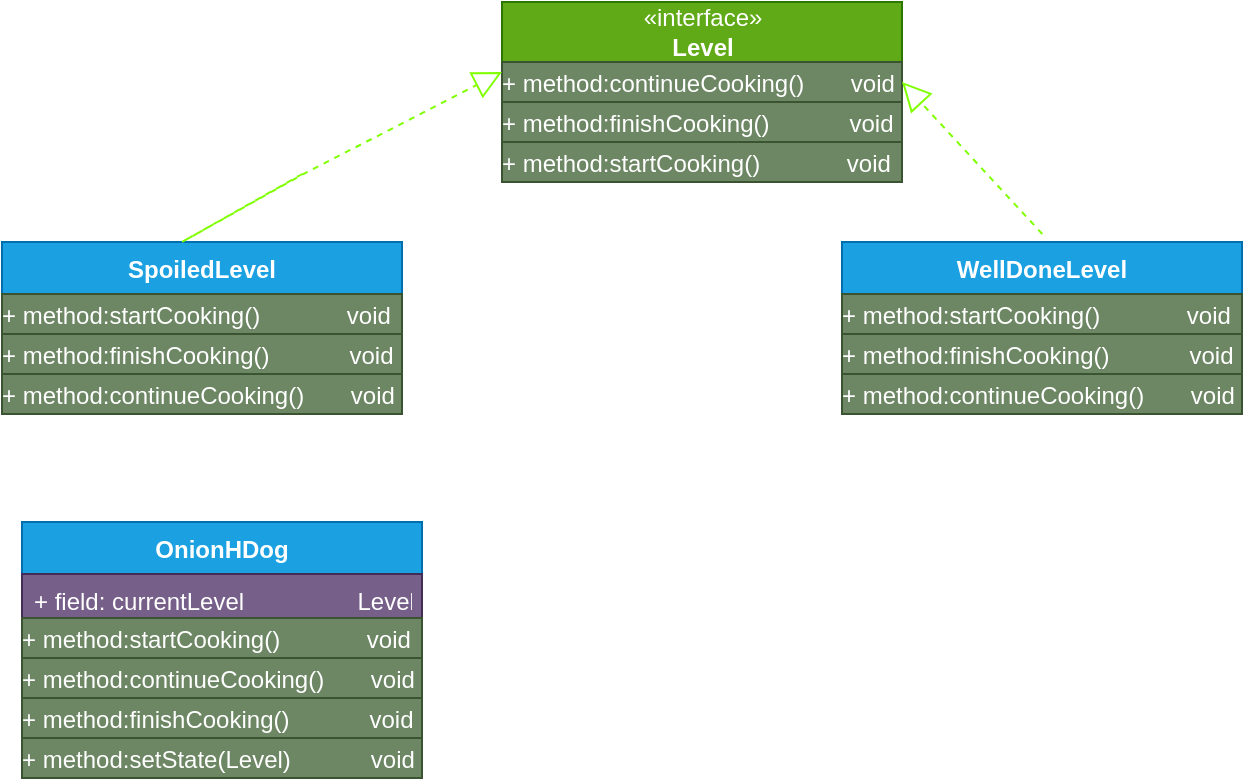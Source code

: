 <mxfile version="20.5.3" type="embed"><diagram id="yj2_FsNJsZjDtDr8uL98" name="Page-1"><mxGraphModel dx="664" dy="563" grid="1" gridSize="10" guides="1" tooltips="1" connect="1" arrows="1" fold="1" page="1" pageScale="1" pageWidth="850" pageHeight="1100" math="0" shadow="0"><root><mxCell id="0"/><mxCell id="1" parent="0"/><mxCell id="12" value="«interface»&lt;br&gt;&lt;b&gt;Level&lt;/b&gt;" style="html=1;fillColor=#60a917;fontColor=#ffffff;strokeColor=#2D7600;" vertex="1" parent="1"><mxGeometry x="280" y="20" width="200" height="30" as="geometry"/></mxCell><mxCell id="13" value="&lt;p style=&quot;margin: 4px 0px 0px;&quot;&gt;+ method:continueCooking()&amp;nbsp; &amp;nbsp; &amp;nbsp; &amp;nbsp;void&lt;br&gt;&lt;br&gt;&lt;/p&gt;" style="verticalAlign=top;align=left;overflow=fill;fontSize=12;fontFamily=Helvetica;html=1;fillColor=#6d8764;fontColor=#ffffff;strokeColor=#3A5431;" vertex="1" parent="1"><mxGeometry x="280" y="50" width="200" height="20" as="geometry"/></mxCell><mxCell id="14" value="SpoiledLevel" style="swimlane;fontStyle=1;align=center;verticalAlign=top;childLayout=stackLayout;horizontal=1;startSize=26;horizontalStack=0;resizeParent=1;resizeParentMax=0;resizeLast=0;collapsible=1;marginBottom=0;fillColor=#1ba1e2;fontColor=#ffffff;strokeColor=#006EAF;" vertex="1" parent="1"><mxGeometry x="30" y="140" width="200" height="46" as="geometry"/></mxCell><mxCell id="22" value="&lt;p style=&quot;margin: 4px 0px 0px;&quot;&gt;+ method:startCooking()&amp;nbsp; &amp;nbsp; &amp;nbsp; &amp;nbsp; &amp;nbsp; &amp;nbsp; &amp;nbsp;void&lt;br&gt;&lt;br&gt;&lt;/p&gt;" style="verticalAlign=top;align=left;overflow=fill;fontSize=12;fontFamily=Helvetica;html=1;fillColor=#6d8764;fontColor=#ffffff;strokeColor=#3A5431;" vertex="1" parent="14"><mxGeometry y="26" width="200" height="20" as="geometry"/></mxCell><mxCell id="17" value="WellDoneLevel" style="swimlane;fontStyle=1;align=center;verticalAlign=top;childLayout=stackLayout;horizontal=1;startSize=26;horizontalStack=0;resizeParent=1;resizeParentMax=0;resizeLast=0;collapsible=1;marginBottom=0;fillColor=#1ba1e2;fontColor=#ffffff;strokeColor=#006EAF;" vertex="1" parent="1"><mxGeometry x="450" y="140" width="200" height="52" as="geometry"/></mxCell><mxCell id="23" value="&lt;p style=&quot;margin: 4px 0px 0px;&quot;&gt;+ method:startCooking()&amp;nbsp; &amp;nbsp; &amp;nbsp; &amp;nbsp; &amp;nbsp; &amp;nbsp; &amp;nbsp;void&lt;br&gt;&lt;br&gt;&lt;/p&gt;" style="verticalAlign=top;align=left;overflow=fill;fontSize=12;fontFamily=Helvetica;html=1;fillColor=#6d8764;fontColor=#ffffff;strokeColor=#3A5431;" vertex="1" parent="17"><mxGeometry y="26" width="200" height="26" as="geometry"/></mxCell><mxCell id="20" value="&lt;p style=&quot;margin: 4px 0px 0px;&quot;&gt;+ method:finishCooking()&amp;nbsp; &amp;nbsp; &amp;nbsp; &amp;nbsp; &amp;nbsp; &amp;nbsp; void&lt;br&gt;&lt;br&gt;&lt;/p&gt;" style="verticalAlign=top;align=left;overflow=fill;fontSize=12;fontFamily=Helvetica;html=1;fillColor=#6d8764;fontColor=#ffffff;strokeColor=#3A5431;" vertex="1" parent="1"><mxGeometry x="280" y="70" width="200" height="20" as="geometry"/></mxCell><mxCell id="21" value="&lt;p style=&quot;margin: 4px 0px 0px;&quot;&gt;+ method:startCooking()&amp;nbsp; &amp;nbsp; &amp;nbsp; &amp;nbsp; &amp;nbsp; &amp;nbsp; &amp;nbsp;void&lt;br&gt;&lt;br&gt;&lt;/p&gt;" style="verticalAlign=top;align=left;overflow=fill;fontSize=12;fontFamily=Helvetica;html=1;fillColor=#6d8764;fontColor=#ffffff;strokeColor=#3A5431;" vertex="1" parent="1"><mxGeometry x="280" y="90" width="200" height="20" as="geometry"/></mxCell><mxCell id="24" value="&lt;p style=&quot;margin: 4px 0px 0px;&quot;&gt;+ method:finishCooking()&amp;nbsp; &amp;nbsp; &amp;nbsp; &amp;nbsp; &amp;nbsp; &amp;nbsp; void&lt;br&gt;&lt;br&gt;&lt;/p&gt;" style="verticalAlign=top;align=left;overflow=fill;fontSize=12;fontFamily=Helvetica;html=1;fillColor=#6d8764;fontColor=#ffffff;strokeColor=#3A5431;" vertex="1" parent="1"><mxGeometry x="30" y="186" width="200" height="20" as="geometry"/></mxCell><mxCell id="25" value="&lt;p style=&quot;margin: 4px 0px 0px;&quot;&gt;+ method:continueCooking()&amp;nbsp; &amp;nbsp; &amp;nbsp; &amp;nbsp;void&lt;br&gt;&lt;br&gt;&lt;/p&gt;" style="verticalAlign=top;align=left;overflow=fill;fontSize=12;fontFamily=Helvetica;html=1;fillColor=#6d8764;fontColor=#ffffff;strokeColor=#3A5431;" vertex="1" parent="1"><mxGeometry x="30" y="206" width="200" height="20" as="geometry"/></mxCell><mxCell id="26" value="&lt;p style=&quot;margin: 4px 0px 0px;&quot;&gt;+ method:finishCooking()&amp;nbsp; &amp;nbsp; &amp;nbsp; &amp;nbsp; &amp;nbsp; &amp;nbsp; void&lt;br&gt;&lt;br&gt;&lt;/p&gt;" style="verticalAlign=top;align=left;overflow=fill;fontSize=12;fontFamily=Helvetica;html=1;fillColor=#6d8764;fontColor=#ffffff;strokeColor=#3A5431;" vertex="1" parent="1"><mxGeometry x="450" y="186" width="200" height="20" as="geometry"/></mxCell><mxCell id="27" value="&lt;p style=&quot;margin: 4px 0px 0px;&quot;&gt;+ method:continueCooking()&amp;nbsp; &amp;nbsp; &amp;nbsp; &amp;nbsp;void&lt;br&gt;&lt;br&gt;&lt;/p&gt;" style="verticalAlign=top;align=left;overflow=fill;fontSize=12;fontFamily=Helvetica;html=1;fillColor=#6d8764;fontColor=#ffffff;strokeColor=#3A5431;" vertex="1" parent="1"><mxGeometry x="450" y="206" width="200" height="20" as="geometry"/></mxCell><mxCell id="28" value="" style="endArrow=block;dashed=1;endFill=0;endSize=12;html=1;rounded=0;fillColor=#60a917;strokeColor=#80FF00;entryX=0;entryY=0.25;entryDx=0;entryDy=0;" edge="1" parent="1" target="13"><mxGeometry width="160" relative="1" as="geometry"><mxPoint x="180.14" y="106" as="sourcePoint"/><mxPoint x="231.18" y="80" as="targetPoint"/><Array as="points"><mxPoint x="120" y="140"/><mxPoint x="180" y="106.4"/></Array></mxGeometry></mxCell><mxCell id="29" value="" style="endArrow=block;dashed=1;endFill=0;endSize=12;html=1;rounded=0;fillColor=#60a917;strokeColor=#80FF00;" edge="1" parent="1"><mxGeometry width="160" relative="1" as="geometry"><mxPoint x="550.14" y="136" as="sourcePoint"/><mxPoint x="480" y="60" as="targetPoint"/><Array as="points"><mxPoint x="550" y="136.4"/></Array></mxGeometry></mxCell><mxCell id="33" value="OnionHDog" style="swimlane;fontStyle=1;align=center;verticalAlign=top;childLayout=stackLayout;horizontal=1;startSize=26;horizontalStack=0;resizeParent=1;resizeParentMax=0;resizeLast=0;collapsible=1;marginBottom=0;fillColor=#1ba1e2;fontColor=#ffffff;strokeColor=#006EAF;" vertex="1" parent="1"><mxGeometry x="40" y="280" width="200" height="48" as="geometry"/></mxCell><mxCell id="34" value="+ field: currentLevel                 Level" style="text;strokeColor=#432D57;fillColor=#76608a;align=left;verticalAlign=top;spacingLeft=4;spacingRight=4;overflow=hidden;rotatable=0;points=[[0,0.5],[1,0.5]];portConstraint=eastwest;fontColor=#ffffff;" vertex="1" parent="33"><mxGeometry y="26" width="200" height="22" as="geometry"/></mxCell><mxCell id="37" value="&lt;p style=&quot;margin: 4px 0px 0px;&quot;&gt;+ method:startCooking()&amp;nbsp; &amp;nbsp; &amp;nbsp; &amp;nbsp; &amp;nbsp; &amp;nbsp; &amp;nbsp;void&lt;br&gt;&lt;br&gt;&lt;/p&gt;" style="verticalAlign=top;align=left;overflow=fill;fontSize=12;fontFamily=Helvetica;html=1;fillColor=#6d8764;fontColor=#ffffff;strokeColor=#3A5431;" vertex="1" parent="1"><mxGeometry x="40" y="328" width="200" height="20" as="geometry"/></mxCell><mxCell id="38" value="&lt;p style=&quot;margin: 4px 0px 0px;&quot;&gt;+ method:continueCooking()&amp;nbsp; &amp;nbsp; &amp;nbsp; &amp;nbsp;void&lt;br&gt;&lt;br&gt;&lt;/p&gt;" style="verticalAlign=top;align=left;overflow=fill;fontSize=12;fontFamily=Helvetica;html=1;fillColor=#6d8764;fontColor=#ffffff;strokeColor=#3A5431;" vertex="1" parent="1"><mxGeometry x="40" y="348" width="200" height="20" as="geometry"/></mxCell><mxCell id="39" value="&lt;p style=&quot;margin: 4px 0px 0px;&quot;&gt;+ method:finishCooking()&amp;nbsp; &amp;nbsp; &amp;nbsp; &amp;nbsp; &amp;nbsp; &amp;nbsp; void&lt;br&gt;&lt;br&gt;&lt;/p&gt;" style="verticalAlign=top;align=left;overflow=fill;fontSize=12;fontFamily=Helvetica;html=1;fillColor=#6d8764;fontColor=#ffffff;strokeColor=#3A5431;" vertex="1" parent="1"><mxGeometry x="40" y="368" width="200" height="20" as="geometry"/></mxCell><mxCell id="40" value="&lt;p style=&quot;margin: 4px 0px 0px;&quot;&gt;+ method:setState(Level)&amp;nbsp; &amp;nbsp; &amp;nbsp; &amp;nbsp; &amp;nbsp; &amp;nbsp; void&lt;br&gt;&lt;br&gt;&lt;/p&gt;" style="verticalAlign=top;align=left;overflow=fill;fontSize=12;fontFamily=Helvetica;html=1;fillColor=#6d8764;fontColor=#ffffff;strokeColor=#3A5431;" vertex="1" parent="1"><mxGeometry x="40" y="388" width="200" height="20" as="geometry"/></mxCell></root></mxGraphModel></diagram></mxfile>